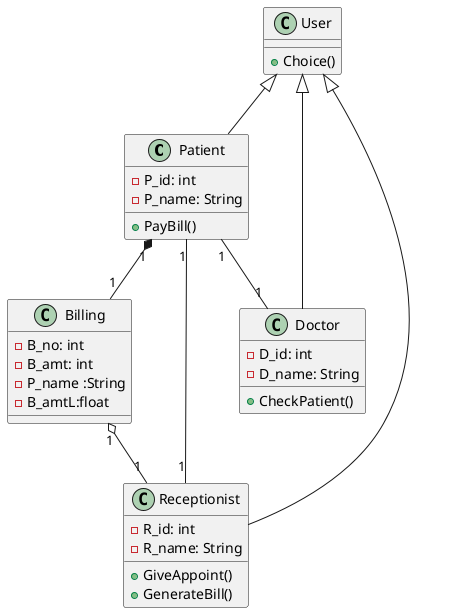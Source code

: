 @startuml
'https://plantuml.com/class-diagram


Patient "1"*-- "1" Billing

 Billing "1"  o-- "1" Receptionist
 Receptionist "1" --  "1"Patient
 Patient "1" -- "1" Doctor
 User <|-- Receptionist
 User <|-- Patient
 User <|-- Doctor




class User{
+ Choice()
}


class Receptionist {
- R_id: int
- R_name: String
+ GiveAppoint()
+ GenerateBill()
}

class Billing {
 - B_no: int
 - B_amt: int
 - P_name :String
 - B_amtL:float
}

class Patient {
- P_id: int
- P_name: String
+ PayBill()
}

class Doctor{
- D_id: int
- D_name: String
+ CheckPatient()
}


@enduml